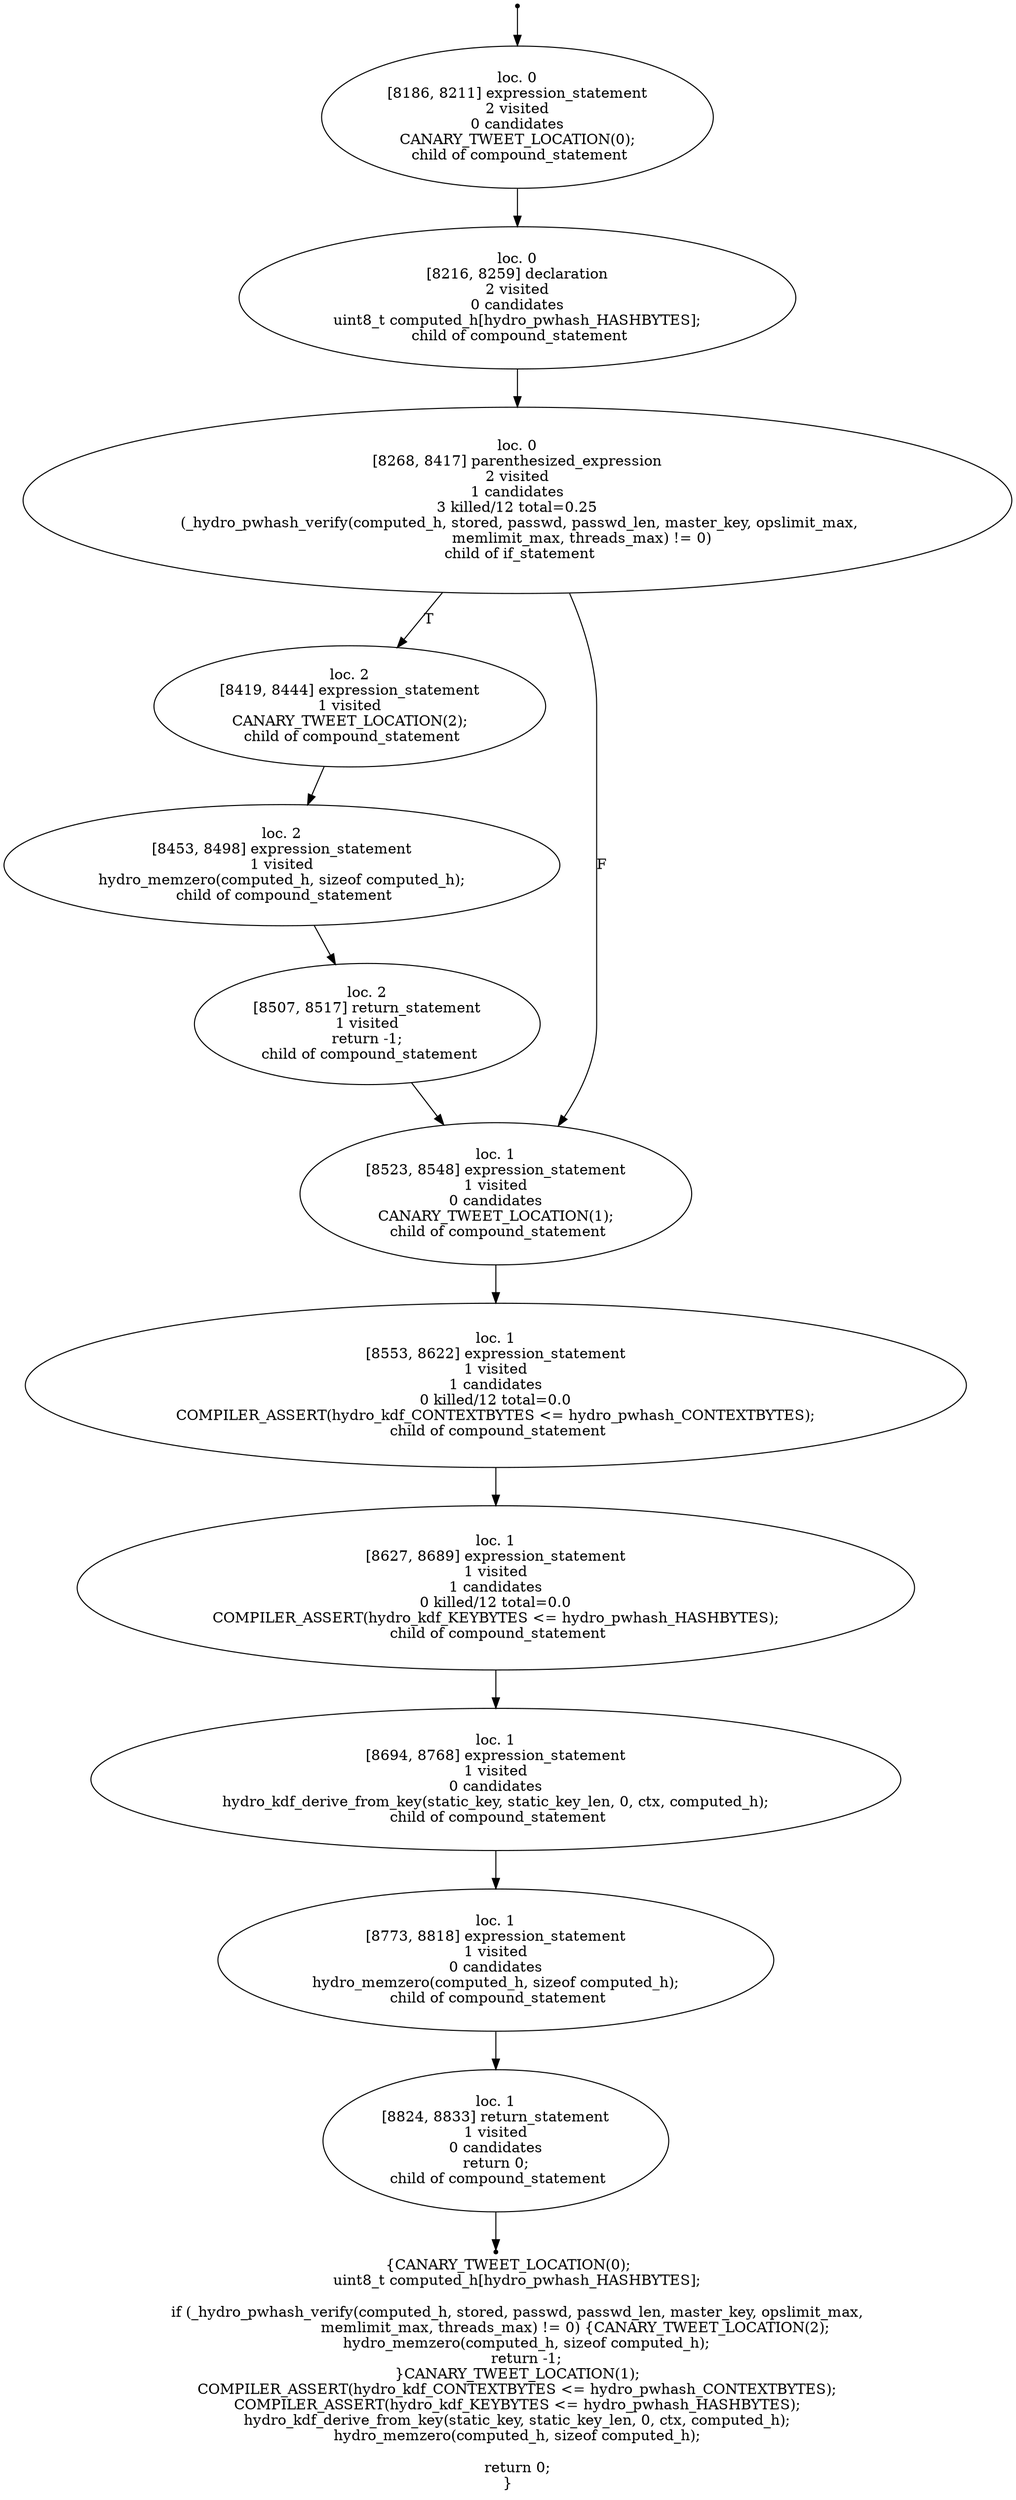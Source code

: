 digraph hydro_pwhash_derive_static_key_localised_6 {
	initial [shape=point]
	initial -> "loc. 0
[8186, 8211] expression_statement
2 visited
0 candidates
 CANARY_TWEET_LOCATION(0); 
 child of compound_statement"
	final [shape=point]
	"loc. 1
[8824, 8833] return_statement
1 visited
0 candidates
 return 0; 
 child of compound_statement" -> final
	"loc. 0
[8186, 8211] expression_statement
2 visited
0 candidates
 CANARY_TWEET_LOCATION(0); 
 child of compound_statement"
	"loc. 0
[8186, 8211] expression_statement
2 visited
0 candidates
 CANARY_TWEET_LOCATION(0); 
 child of compound_statement" -> "loc. 0
[8216, 8259] declaration
2 visited
0 candidates
 uint8_t computed_h[hydro_pwhash_HASHBYTES]; 
 child of compound_statement"
	"loc. 0
[8216, 8259] declaration
2 visited
0 candidates
 uint8_t computed_h[hydro_pwhash_HASHBYTES]; 
 child of compound_statement"
	"loc. 0
[8216, 8259] declaration
2 visited
0 candidates
 uint8_t computed_h[hydro_pwhash_HASHBYTES]; 
 child of compound_statement" -> "loc. 0
[8268, 8417] parenthesized_expression
2 visited
1 candidates
3 killed/12 total=0.25
 (_hydro_pwhash_verify(computed_h, stored, passwd, passwd_len, master_key, opslimit_max,
                             memlimit_max, threads_max) != 0) 
 child of if_statement"
	"loc. 0
[8268, 8417] parenthesized_expression
2 visited
1 candidates
3 killed/12 total=0.25
 (_hydro_pwhash_verify(computed_h, stored, passwd, passwd_len, master_key, opslimit_max,
                             memlimit_max, threads_max) != 0) 
 child of if_statement"
	"loc. 0
[8268, 8417] parenthesized_expression
2 visited
1 candidates
3 killed/12 total=0.25
 (_hydro_pwhash_verify(computed_h, stored, passwd, passwd_len, master_key, opslimit_max,
                             memlimit_max, threads_max) != 0) 
 child of if_statement" -> "loc. 2
[8419, 8444] expression_statement
1 visited
 CANARY_TWEET_LOCATION(2); 
 child of compound_statement" [label=T]
	"loc. 0
[8268, 8417] parenthesized_expression
2 visited
1 candidates
3 killed/12 total=0.25
 (_hydro_pwhash_verify(computed_h, stored, passwd, passwd_len, master_key, opslimit_max,
                             memlimit_max, threads_max) != 0) 
 child of if_statement" -> "loc. 1
[8523, 8548] expression_statement
1 visited
0 candidates
 CANARY_TWEET_LOCATION(1); 
 child of compound_statement" [label=F]
	"loc. 2
[8419, 8444] expression_statement
1 visited
 CANARY_TWEET_LOCATION(2); 
 child of compound_statement"
	"loc. 2
[8419, 8444] expression_statement
1 visited
 CANARY_TWEET_LOCATION(2); 
 child of compound_statement" -> "loc. 2
[8453, 8498] expression_statement
1 visited
 hydro_memzero(computed_h, sizeof computed_h); 
 child of compound_statement"
	"loc. 1
[8523, 8548] expression_statement
1 visited
0 candidates
 CANARY_TWEET_LOCATION(1); 
 child of compound_statement"
	"loc. 1
[8523, 8548] expression_statement
1 visited
0 candidates
 CANARY_TWEET_LOCATION(1); 
 child of compound_statement" -> "loc. 1
[8553, 8622] expression_statement
1 visited
1 candidates
0 killed/12 total=0.0
 COMPILER_ASSERT(hydro_kdf_CONTEXTBYTES <= hydro_pwhash_CONTEXTBYTES); 
 child of compound_statement"
	"loc. 2
[8453, 8498] expression_statement
1 visited
 hydro_memzero(computed_h, sizeof computed_h); 
 child of compound_statement"
	"loc. 2
[8453, 8498] expression_statement
1 visited
 hydro_memzero(computed_h, sizeof computed_h); 
 child of compound_statement" -> "loc. 2
[8507, 8517] return_statement
1 visited
 return -1; 
 child of compound_statement"
	"loc. 2
[8507, 8517] return_statement
1 visited
 return -1; 
 child of compound_statement"
	"loc. 2
[8507, 8517] return_statement
1 visited
 return -1; 
 child of compound_statement" -> "loc. 1
[8523, 8548] expression_statement
1 visited
0 candidates
 CANARY_TWEET_LOCATION(1); 
 child of compound_statement"
	"loc. 1
[8553, 8622] expression_statement
1 visited
1 candidates
0 killed/12 total=0.0
 COMPILER_ASSERT(hydro_kdf_CONTEXTBYTES <= hydro_pwhash_CONTEXTBYTES); 
 child of compound_statement"
	"loc. 1
[8553, 8622] expression_statement
1 visited
1 candidates
0 killed/12 total=0.0
 COMPILER_ASSERT(hydro_kdf_CONTEXTBYTES <= hydro_pwhash_CONTEXTBYTES); 
 child of compound_statement" -> "loc. 1
[8627, 8689] expression_statement
1 visited
1 candidates
0 killed/12 total=0.0
 COMPILER_ASSERT(hydro_kdf_KEYBYTES <= hydro_pwhash_HASHBYTES); 
 child of compound_statement"
	"loc. 1
[8627, 8689] expression_statement
1 visited
1 candidates
0 killed/12 total=0.0
 COMPILER_ASSERT(hydro_kdf_KEYBYTES <= hydro_pwhash_HASHBYTES); 
 child of compound_statement"
	"loc. 1
[8627, 8689] expression_statement
1 visited
1 candidates
0 killed/12 total=0.0
 COMPILER_ASSERT(hydro_kdf_KEYBYTES <= hydro_pwhash_HASHBYTES); 
 child of compound_statement" -> "loc. 1
[8694, 8768] expression_statement
1 visited
0 candidates
 hydro_kdf_derive_from_key(static_key, static_key_len, 0, ctx, computed_h); 
 child of compound_statement"
	"loc. 1
[8694, 8768] expression_statement
1 visited
0 candidates
 hydro_kdf_derive_from_key(static_key, static_key_len, 0, ctx, computed_h); 
 child of compound_statement"
	"loc. 1
[8694, 8768] expression_statement
1 visited
0 candidates
 hydro_kdf_derive_from_key(static_key, static_key_len, 0, ctx, computed_h); 
 child of compound_statement" -> "loc. 1
[8773, 8818] expression_statement
1 visited
0 candidates
 hydro_memzero(computed_h, sizeof computed_h); 
 child of compound_statement"
	"loc. 1
[8773, 8818] expression_statement
1 visited
0 candidates
 hydro_memzero(computed_h, sizeof computed_h); 
 child of compound_statement"
	"loc. 1
[8773, 8818] expression_statement
1 visited
0 candidates
 hydro_memzero(computed_h, sizeof computed_h); 
 child of compound_statement" -> "loc. 1
[8824, 8833] return_statement
1 visited
0 candidates
 return 0; 
 child of compound_statement"
	"loc. 1
[8824, 8833] return_statement
1 visited
0 candidates
 return 0; 
 child of compound_statement"
	label="{CANARY_TWEET_LOCATION(0);
    uint8_t computed_h[hydro_pwhash_HASHBYTES];

    if (_hydro_pwhash_verify(computed_h, stored, passwd, passwd_len, master_key, opslimit_max,
                             memlimit_max, threads_max) != 0) {CANARY_TWEET_LOCATION(2);
        hydro_memzero(computed_h, sizeof computed_h);
        return -1;
    }CANARY_TWEET_LOCATION(1);
    COMPILER_ASSERT(hydro_kdf_CONTEXTBYTES <= hydro_pwhash_CONTEXTBYTES);
    COMPILER_ASSERT(hydro_kdf_KEYBYTES <= hydro_pwhash_HASHBYTES);
    hydro_kdf_derive_from_key(static_key, static_key_len, 0, ctx, computed_h);
    hydro_memzero(computed_h, sizeof computed_h);

    return 0;
}"
}
